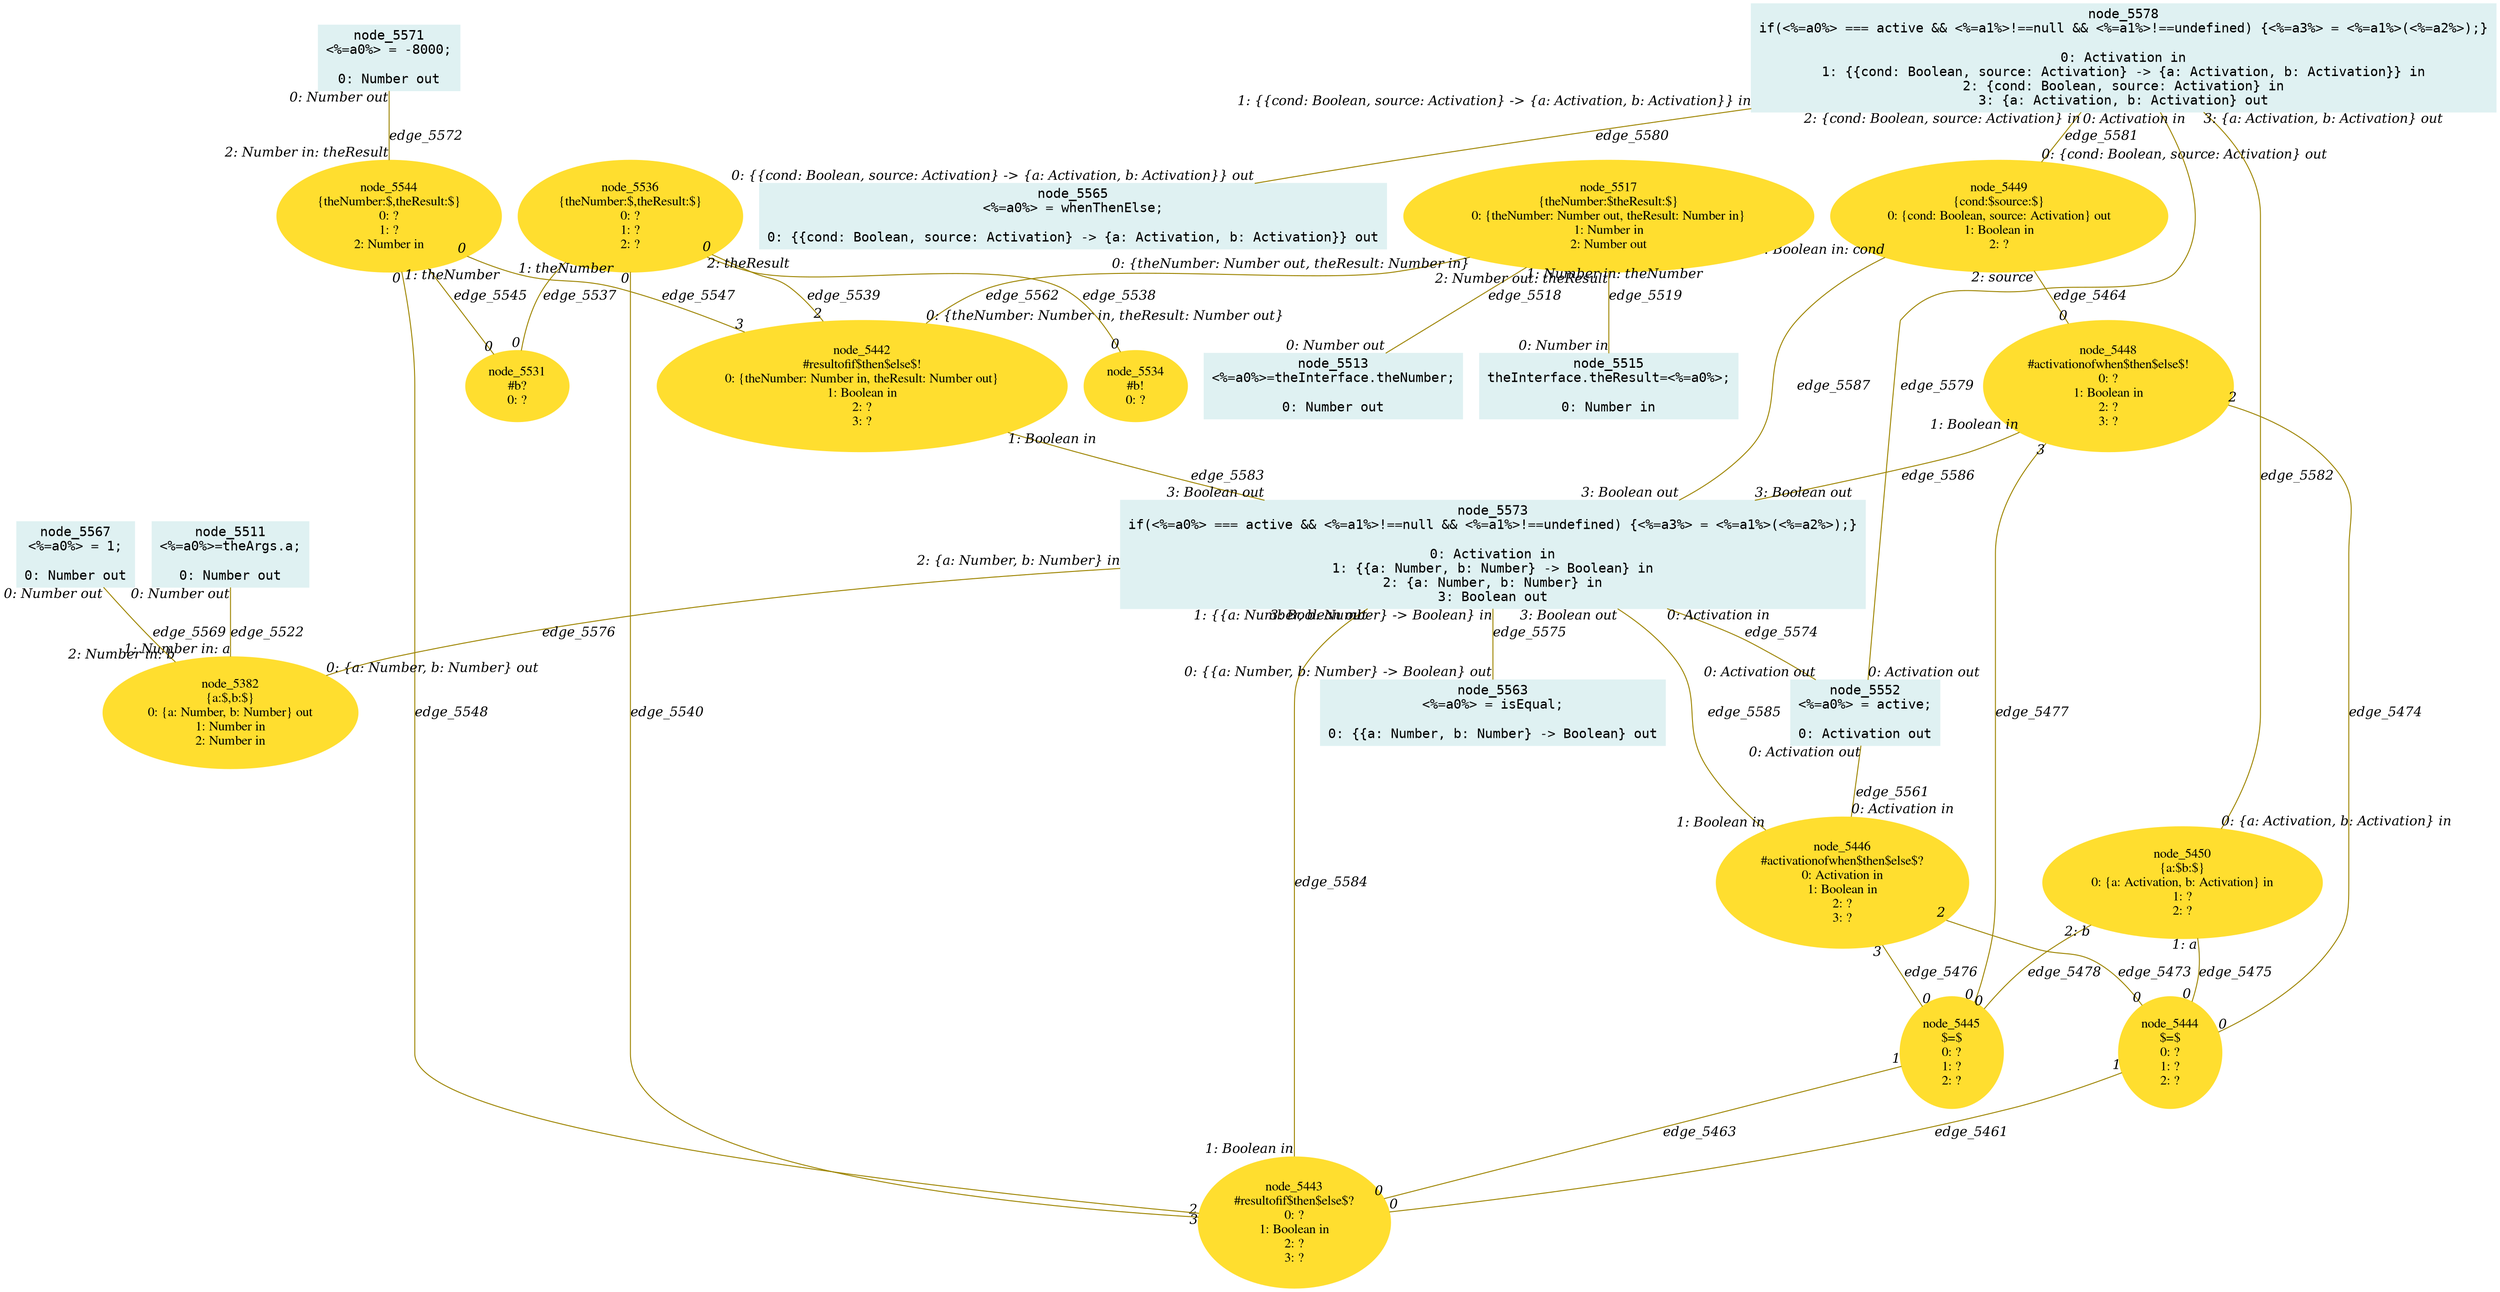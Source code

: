 digraph g{node_5382 [shape="ellipse", style="filled", color="#ffde2f", fontname="Times", label="node_5382
{a:$,b:$}
0: {a: Number, b: Number} out
1: Number in
2: Number in" ]
node_5442 [shape="ellipse", style="filled", color="#ffde2f", fontname="Times", label="node_5442
#resultofif$then$else$!
0: {theNumber: Number in, theResult: Number out}
1: Boolean in
2: ?
3: ?" ]
node_5443 [shape="ellipse", style="filled", color="#ffde2f", fontname="Times", label="node_5443
#resultofif$then$else$?
0: ?
1: Boolean in
2: ?
3: ?" ]
node_5444 [shape="ellipse", style="filled", color="#ffde2f", fontname="Times", label="node_5444
$=$
0: ?
1: ?
2: ?" ]
node_5445 [shape="ellipse", style="filled", color="#ffde2f", fontname="Times", label="node_5445
$=$
0: ?
1: ?
2: ?" ]
node_5446 [shape="ellipse", style="filled", color="#ffde2f", fontname="Times", label="node_5446
#activationofwhen$then$else$?
0: Activation in
1: Boolean in
2: ?
3: ?" ]
node_5448 [shape="ellipse", style="filled", color="#ffde2f", fontname="Times", label="node_5448
#activationofwhen$then$else$!
0: ?
1: Boolean in
2: ?
3: ?" ]
node_5449 [shape="ellipse", style="filled", color="#ffde2f", fontname="Times", label="node_5449
{cond:$source:$}
0: {cond: Boolean, source: Activation} out
1: Boolean in
2: ?" ]
node_5450 [shape="ellipse", style="filled", color="#ffde2f", fontname="Times", label="node_5450
{a:$b:$}
0: {a: Activation, b: Activation} in
1: ?
2: ?" ]
node_5511 [shape="box", style="filled", color="#dff1f2", fontname="Courier", label="node_5511
<%=a0%>=theArgs.a;

0: Number out" ]
node_5513 [shape="box", style="filled", color="#dff1f2", fontname="Courier", label="node_5513
<%=a0%>=theInterface.theNumber;

0: Number out" ]
node_5515 [shape="box", style="filled", color="#dff1f2", fontname="Courier", label="node_5515
theInterface.theResult=<%=a0%>;

0: Number in" ]
node_5517 [shape="ellipse", style="filled", color="#ffde2f", fontname="Times", label="node_5517
{theNumber:$theResult:$}
0: {theNumber: Number out, theResult: Number in}
1: Number in
2: Number out" ]
node_5531 [shape="ellipse", style="filled", color="#ffde2f", fontname="Times", label="node_5531
#b?
0: ?" ]
node_5534 [shape="ellipse", style="filled", color="#ffde2f", fontname="Times", label="node_5534
#b!
0: ?" ]
node_5536 [shape="ellipse", style="filled", color="#ffde2f", fontname="Times", label="node_5536
{theNumber:$,theResult:$}
0: ?
1: ?
2: ?" ]
node_5544 [shape="ellipse", style="filled", color="#ffde2f", fontname="Times", label="node_5544
{theNumber:$,theResult:$}
0: ?
1: ?
2: Number in" ]
node_5552 [shape="box", style="filled", color="#dff1f2", fontname="Courier", label="node_5552
<%=a0%> = active;

0: Activation out" ]
node_5563 [shape="box", style="filled", color="#dff1f2", fontname="Courier", label="node_5563
<%=a0%> = isEqual;

0: {{a: Number, b: Number} -> Boolean} out" ]
node_5565 [shape="box", style="filled", color="#dff1f2", fontname="Courier", label="node_5565
<%=a0%> = whenThenElse;

0: {{cond: Boolean, source: Activation} -> {a: Activation, b: Activation}} out" ]
node_5567 [shape="box", style="filled", color="#dff1f2", fontname="Courier", label="node_5567
<%=a0%> = 1;

0: Number out" ]
node_5571 [shape="box", style="filled", color="#dff1f2", fontname="Courier", label="node_5571
<%=a0%> = -8000;

0: Number out" ]
node_5573 [shape="box", style="filled", color="#dff1f2", fontname="Courier", label="node_5573
if(<%=a0%> === active && <%=a1%>!==null && <%=a1%>!==undefined) {<%=a3%> = <%=a1%>(<%=a2%>);}

0: Activation in
1: {{a: Number, b: Number} -> Boolean} in
2: {a: Number, b: Number} in
3: Boolean out" ]
node_5578 [shape="box", style="filled", color="#dff1f2", fontname="Courier", label="node_5578
if(<%=a0%> === active && <%=a1%>!==null && <%=a1%>!==undefined) {<%=a3%> = <%=a1%>(<%=a2%>);}

0: Activation in
1: {{cond: Boolean, source: Activation} -> {a: Activation, b: Activation}} in
2: {cond: Boolean, source: Activation} in
3: {a: Activation, b: Activation} out" ]
node_5444 -> node_5443 [dir=none, arrowHead=none, fontname="Times-Italic", arrowsize=1, color="#9d8400", label="edge_5461",  headlabel="0", taillabel="1" ]
node_5445 -> node_5443 [dir=none, arrowHead=none, fontname="Times-Italic", arrowsize=1, color="#9d8400", label="edge_5463",  headlabel="0", taillabel="1" ]
node_5449 -> node_5448 [dir=none, arrowHead=none, fontname="Times-Italic", arrowsize=1, color="#9d8400", label="edge_5464",  headlabel="0", taillabel="2: source" ]
node_5446 -> node_5444 [dir=none, arrowHead=none, fontname="Times-Italic", arrowsize=1, color="#9d8400", label="edge_5473",  headlabel="0", taillabel="2" ]
node_5448 -> node_5444 [dir=none, arrowHead=none, fontname="Times-Italic", arrowsize=1, color="#9d8400", label="edge_5474",  headlabel="0", taillabel="2" ]
node_5450 -> node_5444 [dir=none, arrowHead=none, fontname="Times-Italic", arrowsize=1, color="#9d8400", label="edge_5475",  headlabel="0", taillabel="1: a" ]
node_5446 -> node_5445 [dir=none, arrowHead=none, fontname="Times-Italic", arrowsize=1, color="#9d8400", label="edge_5476",  headlabel="0", taillabel="3" ]
node_5448 -> node_5445 [dir=none, arrowHead=none, fontname="Times-Italic", arrowsize=1, color="#9d8400", label="edge_5477",  headlabel="0", taillabel="3" ]
node_5450 -> node_5445 [dir=none, arrowHead=none, fontname="Times-Italic", arrowsize=1, color="#9d8400", label="edge_5478",  headlabel="0", taillabel="2: b" ]
node_5517 -> node_5513 [dir=none, arrowHead=none, fontname="Times-Italic", arrowsize=1, color="#9d8400", label="edge_5518",  headlabel="0: Number out", taillabel="1: Number in: theNumber" ]
node_5517 -> node_5515 [dir=none, arrowHead=none, fontname="Times-Italic", arrowsize=1, color="#9d8400", label="edge_5519",  headlabel="0: Number in", taillabel="2: Number out: theResult" ]
node_5511 -> node_5382 [dir=none, arrowHead=none, fontname="Times-Italic", arrowsize=1, color="#9d8400", label="edge_5522",  headlabel="1: Number in: a", taillabel="0: Number out" ]
node_5536 -> node_5531 [dir=none, arrowHead=none, fontname="Times-Italic", arrowsize=1, color="#9d8400", label="edge_5537",  headlabel="0", taillabel="1: theNumber" ]
node_5536 -> node_5534 [dir=none, arrowHead=none, fontname="Times-Italic", arrowsize=1, color="#9d8400", label="edge_5538",  headlabel="0", taillabel="2: theResult" ]
node_5536 -> node_5442 [dir=none, arrowHead=none, fontname="Times-Italic", arrowsize=1, color="#9d8400", label="edge_5539",  headlabel="2", taillabel="0" ]
node_5536 -> node_5443 [dir=none, arrowHead=none, fontname="Times-Italic", arrowsize=1, color="#9d8400", label="edge_5540",  headlabel="2", taillabel="0" ]
node_5544 -> node_5531 [dir=none, arrowHead=none, fontname="Times-Italic", arrowsize=1, color="#9d8400", label="edge_5545",  headlabel="0", taillabel="1: theNumber" ]
node_5544 -> node_5442 [dir=none, arrowHead=none, fontname="Times-Italic", arrowsize=1, color="#9d8400", label="edge_5547",  headlabel="3", taillabel="0" ]
node_5544 -> node_5443 [dir=none, arrowHead=none, fontname="Times-Italic", arrowsize=1, color="#9d8400", label="edge_5548",  headlabel="3", taillabel="0" ]
node_5552 -> node_5446 [dir=none, arrowHead=none, fontname="Times-Italic", arrowsize=1, color="#9d8400", label="edge_5561",  headlabel="0: Activation in", taillabel="0: Activation out" ]
node_5517 -> node_5442 [dir=none, arrowHead=none, fontname="Times-Italic", arrowsize=1, color="#9d8400", label="edge_5562",  headlabel="0: {theNumber: Number in, theResult: Number out}", taillabel="0: {theNumber: Number out, theResult: Number in}" ]
node_5567 -> node_5382 [dir=none, arrowHead=none, fontname="Times-Italic", arrowsize=1, color="#9d8400", label="edge_5569",  headlabel="2: Number in: b", taillabel="0: Number out" ]
node_5571 -> node_5544 [dir=none, arrowHead=none, fontname="Times-Italic", arrowsize=1, color="#9d8400", label="edge_5572",  headlabel="2: Number in: theResult", taillabel="0: Number out" ]
node_5573 -> node_5552 [dir=none, arrowHead=none, fontname="Times-Italic", arrowsize=1, color="#9d8400", label="edge_5574",  headlabel="0: Activation out", taillabel="0: Activation in" ]
node_5573 -> node_5563 [dir=none, arrowHead=none, fontname="Times-Italic", arrowsize=1, color="#9d8400", label="edge_5575",  headlabel="0: {{a: Number, b: Number} -> Boolean} out", taillabel="1: {{a: Number, b: Number} -> Boolean} in" ]
node_5573 -> node_5382 [dir=none, arrowHead=none, fontname="Times-Italic", arrowsize=1, color="#9d8400", label="edge_5576",  headlabel="0: {a: Number, b: Number} out", taillabel="2: {a: Number, b: Number} in" ]
node_5578 -> node_5552 [dir=none, arrowHead=none, fontname="Times-Italic", arrowsize=1, color="#9d8400", label="edge_5579",  headlabel="0: Activation out", taillabel="0: Activation in" ]
node_5578 -> node_5565 [dir=none, arrowHead=none, fontname="Times-Italic", arrowsize=1, color="#9d8400", label="edge_5580",  headlabel="0: {{cond: Boolean, source: Activation} -> {a: Activation, b: Activation}} out", taillabel="1: {{cond: Boolean, source: Activation} -> {a: Activation, b: Activation}} in" ]
node_5578 -> node_5449 [dir=none, arrowHead=none, fontname="Times-Italic", arrowsize=1, color="#9d8400", label="edge_5581",  headlabel="0: {cond: Boolean, source: Activation} out", taillabel="2: {cond: Boolean, source: Activation} in" ]
node_5578 -> node_5450 [dir=none, arrowHead=none, fontname="Times-Italic", arrowsize=1, color="#9d8400", label="edge_5582",  headlabel="0: {a: Activation, b: Activation} in", taillabel="3: {a: Activation, b: Activation} out" ]
node_5442 -> node_5573 [dir=none, arrowHead=none, fontname="Times-Italic", arrowsize=1, color="#9d8400", label="edge_5583",  headlabel="3: Boolean out", taillabel="1: Boolean in" ]
node_5443 -> node_5573 [dir=none, arrowHead=none, fontname="Times-Italic", arrowsize=1, color="#9d8400", label="edge_5584",  headlabel="3: Boolean out", taillabel="1: Boolean in" ]
node_5446 -> node_5573 [dir=none, arrowHead=none, fontname="Times-Italic", arrowsize=1, color="#9d8400", label="edge_5585",  headlabel="3: Boolean out", taillabel="1: Boolean in" ]
node_5448 -> node_5573 [dir=none, arrowHead=none, fontname="Times-Italic", arrowsize=1, color="#9d8400", label="edge_5586",  headlabel="3: Boolean out", taillabel="1: Boolean in" ]
node_5449 -> node_5573 [dir=none, arrowHead=none, fontname="Times-Italic", arrowsize=1, color="#9d8400", label="edge_5587",  headlabel="3: Boolean out", taillabel="1: Boolean in: cond" ]
}